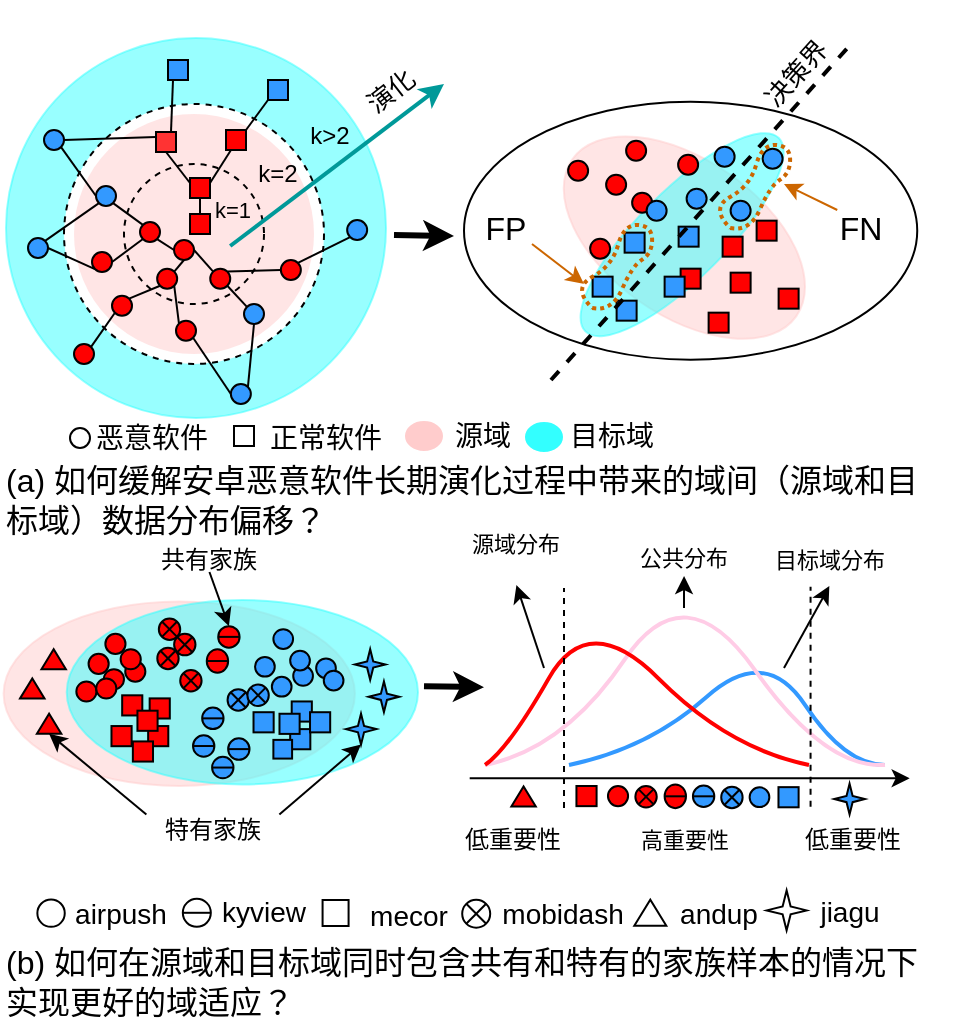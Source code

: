 <mxfile version="24.0.7" type="github">
  <diagram name="第 1 页" id="Jam8xNho5npcZTjq4bq5">
    <mxGraphModel dx="1224" dy="1978" grid="1" gridSize="10" guides="1" tooltips="1" connect="1" arrows="1" fold="1" page="1" pageScale="1" pageWidth="827" pageHeight="1169" math="0" shadow="0">
      <root>
        <mxCell id="0" />
        <mxCell id="1" parent="0" />
        <mxCell id="_DNDC2X9swd_PHKsb7SI-1" value="" style="ellipse;whiteSpace=wrap;html=1;fontColor=#000000;fillColor=none;" parent="1" vertex="1">
          <mxGeometry x="450" y="-961.17" width="226.62" height="129" as="geometry" />
        </mxCell>
        <mxCell id="_DNDC2X9swd_PHKsb7SI-2" value="" style="ellipse;whiteSpace=wrap;html=1;strokeColor=#FFCCCC;fillColor=#FFCCCC;rotation=-145;gradientColor=none;textOpacity=50;opacity=50;" parent="1" vertex="1">
          <mxGeometry x="491.81" y="-932.17" width="136.75" height="78" as="geometry" />
        </mxCell>
        <mxCell id="_DNDC2X9swd_PHKsb7SI-3" value="" style="ellipse;whiteSpace=wrap;html=1;strokeColor=#33FFFF;fillColor=#33FFFF;rotation=-45;gradientColor=none;textOpacity=50;opacity=50;" parent="1" vertex="1">
          <mxGeometry x="490.68" y="-916.56" width="136.75" height="43.79" as="geometry" />
        </mxCell>
        <mxCell id="_DNDC2X9swd_PHKsb7SI-4" value="" style="ellipse;whiteSpace=wrap;html=1;aspect=fixed;strokeColor=#33FFFF;fillColor=#33FFFF;opacity=50;" parent="1" vertex="1">
          <mxGeometry x="221" y="-993" width="190" height="190" as="geometry" />
        </mxCell>
        <mxCell id="_DNDC2X9swd_PHKsb7SI-5" value="" style="ellipse;whiteSpace=wrap;html=1;aspect=fixed;strokeColor=#000000;fillColor=#FFFFFF;dashed=1;" parent="1" vertex="1">
          <mxGeometry x="250" y="-960" width="130" height="130" as="geometry" />
        </mxCell>
        <mxCell id="_DNDC2X9swd_PHKsb7SI-6" value="" style="ellipse;whiteSpace=wrap;html=1;aspect=fixed;strokeColor=none;fillColor=#FFCCCC;dashed=1;opacity=50;" parent="1" vertex="1">
          <mxGeometry x="255" y="-955" width="120" height="120" as="geometry" />
        </mxCell>
        <mxCell id="_DNDC2X9swd_PHKsb7SI-7" value="" style="ellipse;whiteSpace=wrap;html=1;aspect=fixed;strokeColor=#000000;fillColor=none;dashed=1;" parent="1" vertex="1">
          <mxGeometry x="280" y="-930" width="70" height="70" as="geometry" />
        </mxCell>
        <mxCell id="_DNDC2X9swd_PHKsb7SI-8" style="rounded=0;orthogonalLoop=1;jettySize=auto;html=1;exitX=0.5;exitY=1;exitDx=0;exitDy=0;entryX=1;entryY=0;entryDx=0;entryDy=0;endArrow=none;endFill=0;" parent="1" source="_DNDC2X9swd_PHKsb7SI-9" target="_DNDC2X9swd_PHKsb7SI-13" edge="1">
          <mxGeometry relative="1" as="geometry" />
        </mxCell>
        <mxCell id="_DNDC2X9swd_PHKsb7SI-9" value="" style="ellipse;whiteSpace=wrap;html=1;aspect=fixed;strokeColor=#000000;fillColor=#FF0000;" parent="1" vertex="1">
          <mxGeometry x="305" y="-892" width="10" height="10" as="geometry" />
        </mxCell>
        <mxCell id="_DNDC2X9swd_PHKsb7SI-10" value="" style="endArrow=classic;html=1;rounded=0;strokeWidth=3;" parent="1" edge="1">
          <mxGeometry width="50" height="50" relative="1" as="geometry">
            <mxPoint x="415" y="-894.5" as="sourcePoint" />
            <mxPoint x="445" y="-894" as="targetPoint" />
          </mxGeometry>
        </mxCell>
        <mxCell id="_DNDC2X9swd_PHKsb7SI-11" style="rounded=0;orthogonalLoop=1;jettySize=auto;html=1;exitX=0;exitY=0;exitDx=0;exitDy=0;entryX=1;entryY=0.5;entryDx=0;entryDy=0;endArrow=none;endFill=0;" parent="1" source="_DNDC2X9swd_PHKsb7SI-12" target="_DNDC2X9swd_PHKsb7SI-9" edge="1">
          <mxGeometry relative="1" as="geometry" />
        </mxCell>
        <mxCell id="_DNDC2X9swd_PHKsb7SI-12" value="" style="ellipse;whiteSpace=wrap;html=1;aspect=fixed;strokeColor=#000000;fillColor=#FF0000;" parent="1" vertex="1">
          <mxGeometry x="323.12" y="-877.67" width="10" height="10" as="geometry" />
        </mxCell>
        <mxCell id="_DNDC2X9swd_PHKsb7SI-13" value="" style="ellipse;whiteSpace=wrap;html=1;aspect=fixed;strokeColor=#000000;fillColor=#FF0000;" parent="1" vertex="1">
          <mxGeometry x="296.58" y="-877.67" width="10" height="10" as="geometry" />
        </mxCell>
        <mxCell id="_DNDC2X9swd_PHKsb7SI-14" style="edgeStyle=none;rounded=0;orthogonalLoop=1;jettySize=auto;html=1;exitX=1;exitY=1;exitDx=0;exitDy=0;entryX=0;entryY=0.5;entryDx=0;entryDy=0;strokeColor=#000000;strokeWidth=1;endArrow=none;endFill=0;" parent="1" source="_DNDC2X9swd_PHKsb7SI-15" target="_DNDC2X9swd_PHKsb7SI-9" edge="1">
          <mxGeometry relative="1" as="geometry" />
        </mxCell>
        <mxCell id="_DNDC2X9swd_PHKsb7SI-15" value="" style="ellipse;whiteSpace=wrap;html=1;aspect=fixed;strokeColor=#000000;fillColor=#FF0000;" parent="1" vertex="1">
          <mxGeometry x="288" y="-901" width="10" height="10" as="geometry" />
        </mxCell>
        <mxCell id="_DNDC2X9swd_PHKsb7SI-16" style="edgeStyle=none;rounded=0;orthogonalLoop=1;jettySize=auto;html=1;exitX=1;exitY=0.5;exitDx=0;exitDy=0;entryX=0;entryY=1;entryDx=0;entryDy=0;strokeColor=#000000;strokeWidth=1;startArrow=none;startFill=0;endArrow=none;endFill=0;" parent="1" source="_DNDC2X9swd_PHKsb7SI-17" target="_DNDC2X9swd_PHKsb7SI-15" edge="1">
          <mxGeometry relative="1" as="geometry" />
        </mxCell>
        <mxCell id="_DNDC2X9swd_PHKsb7SI-17" value="" style="ellipse;whiteSpace=wrap;html=1;aspect=fixed;strokeColor=#000000;fillColor=#FF0000;" parent="1" vertex="1">
          <mxGeometry x="264" y="-886" width="10" height="10" as="geometry" />
        </mxCell>
        <mxCell id="_DNDC2X9swd_PHKsb7SI-18" style="edgeStyle=none;rounded=0;orthogonalLoop=1;jettySize=auto;html=1;exitX=0;exitY=0;exitDx=0;exitDy=0;entryX=1;entryY=1;entryDx=0;entryDy=0;endArrow=none;endFill=0;" parent="1" source="_DNDC2X9swd_PHKsb7SI-19" target="_DNDC2X9swd_PHKsb7SI-13" edge="1">
          <mxGeometry relative="1" as="geometry" />
        </mxCell>
        <mxCell id="_DNDC2X9swd_PHKsb7SI-19" value="" style="ellipse;whiteSpace=wrap;html=1;aspect=fixed;strokeColor=#000000;fillColor=#FF0000;" parent="1" vertex="1">
          <mxGeometry x="306" y="-851.67" width="10" height="10" as="geometry" />
        </mxCell>
        <mxCell id="_DNDC2X9swd_PHKsb7SI-20" style="edgeStyle=none;rounded=0;orthogonalLoop=1;jettySize=auto;html=1;exitX=1;exitY=0;exitDx=0;exitDy=0;entryX=0;entryY=1;entryDx=0;entryDy=0;endArrow=none;endFill=0;" parent="1" source="_DNDC2X9swd_PHKsb7SI-21" target="_DNDC2X9swd_PHKsb7SI-13" edge="1">
          <mxGeometry relative="1" as="geometry" />
        </mxCell>
        <mxCell id="_DNDC2X9swd_PHKsb7SI-21" value="" style="ellipse;whiteSpace=wrap;html=1;aspect=fixed;strokeColor=#000000;fillColor=#FF0000;" parent="1" vertex="1">
          <mxGeometry x="274" y="-864.17" width="10" height="10" as="geometry" />
        </mxCell>
        <mxCell id="_DNDC2X9swd_PHKsb7SI-22" style="edgeStyle=none;rounded=0;orthogonalLoop=1;jettySize=auto;html=1;exitX=0;exitY=0;exitDx=0;exitDy=0;entryX=1;entryY=1;entryDx=0;entryDy=0;endArrow=none;endFill=0;" parent="1" source="_DNDC2X9swd_PHKsb7SI-23" target="_DNDC2X9swd_PHKsb7SI-12" edge="1">
          <mxGeometry relative="1" as="geometry" />
        </mxCell>
        <mxCell id="_DNDC2X9swd_PHKsb7SI-23" value="" style="ellipse;whiteSpace=wrap;html=1;aspect=fixed;strokeColor=#000000;fillColor=#3399FF;" parent="1" vertex="1">
          <mxGeometry x="340" y="-860" width="10" height="10" as="geometry" />
        </mxCell>
        <mxCell id="_DNDC2X9swd_PHKsb7SI-24" style="edgeStyle=none;rounded=0;orthogonalLoop=1;jettySize=auto;html=1;exitX=0;exitY=0.5;exitDx=0;exitDy=0;entryX=1;entryY=0;entryDx=0;entryDy=0;endArrow=none;endFill=0;" parent="1" source="_DNDC2X9swd_PHKsb7SI-26" target="_DNDC2X9swd_PHKsb7SI-12" edge="1">
          <mxGeometry relative="1" as="geometry" />
        </mxCell>
        <mxCell id="_DNDC2X9swd_PHKsb7SI-25" style="edgeStyle=none;rounded=0;orthogonalLoop=1;jettySize=auto;html=1;exitX=1;exitY=0;exitDx=0;exitDy=0;entryX=0;entryY=1;entryDx=0;entryDy=0;strokeColor=#000000;strokeWidth=1;endArrow=none;endFill=0;" parent="1" source="_DNDC2X9swd_PHKsb7SI-26" target="_DNDC2X9swd_PHKsb7SI-47" edge="1">
          <mxGeometry relative="1" as="geometry" />
        </mxCell>
        <mxCell id="_DNDC2X9swd_PHKsb7SI-26" value="" style="ellipse;whiteSpace=wrap;html=1;aspect=fixed;strokeColor=#000000;fillColor=#FF0000;" parent="1" vertex="1">
          <mxGeometry x="358.43" y="-882" width="10" height="10" as="geometry" />
        </mxCell>
        <mxCell id="_DNDC2X9swd_PHKsb7SI-27" style="edgeStyle=none;rounded=0;orthogonalLoop=1;jettySize=auto;html=1;exitX=1;exitY=1;exitDx=0;exitDy=0;entryX=0;entryY=0;entryDx=0;entryDy=0;strokeColor=#000000;strokeWidth=1;startArrow=none;startFill=0;endArrow=none;endFill=0;" parent="1" source="_DNDC2X9swd_PHKsb7SI-28" target="_DNDC2X9swd_PHKsb7SI-15" edge="1">
          <mxGeometry relative="1" as="geometry" />
        </mxCell>
        <mxCell id="_DNDC2X9swd_PHKsb7SI-28" value="" style="ellipse;whiteSpace=wrap;html=1;aspect=fixed;strokeColor=#000000;fillColor=#3399FF;" parent="1" vertex="1">
          <mxGeometry x="266" y="-919" width="10" height="10" as="geometry" />
        </mxCell>
        <mxCell id="_DNDC2X9swd_PHKsb7SI-29" style="edgeStyle=none;rounded=0;orthogonalLoop=1;jettySize=auto;html=1;exitX=1;exitY=0.5;exitDx=0;exitDy=0;entryX=0;entryY=0.25;entryDx=0;entryDy=0;strokeColor=#000000;strokeWidth=1;endArrow=none;endFill=0;" parent="1" source="_DNDC2X9swd_PHKsb7SI-31" target="_DNDC2X9swd_PHKsb7SI-36" edge="1">
          <mxGeometry relative="1" as="geometry" />
        </mxCell>
        <mxCell id="_DNDC2X9swd_PHKsb7SI-30" style="edgeStyle=none;rounded=0;orthogonalLoop=1;jettySize=auto;html=1;exitX=1;exitY=1;exitDx=0;exitDy=0;entryX=0;entryY=0.5;entryDx=0;entryDy=0;strokeColor=#000000;strokeWidth=1;endArrow=none;endFill=0;" parent="1" source="_DNDC2X9swd_PHKsb7SI-31" target="_DNDC2X9swd_PHKsb7SI-28" edge="1">
          <mxGeometry relative="1" as="geometry" />
        </mxCell>
        <mxCell id="_DNDC2X9swd_PHKsb7SI-31" value="" style="ellipse;whiteSpace=wrap;html=1;aspect=fixed;strokeColor=#000000;fillColor=#3399FF;" parent="1" vertex="1">
          <mxGeometry x="240" y="-947" width="10" height="10" as="geometry" />
        </mxCell>
        <mxCell id="_DNDC2X9swd_PHKsb7SI-32" value="" style="whiteSpace=wrap;html=1;aspect=fixed;strokeColor=#000000;fillColor=#FF0000;" parent="1" vertex="1">
          <mxGeometry x="313" y="-923" width="10" height="10" as="geometry" />
        </mxCell>
        <mxCell id="_DNDC2X9swd_PHKsb7SI-33" style="edgeStyle=none;rounded=0;orthogonalLoop=1;jettySize=auto;html=1;exitX=0.25;exitY=1;exitDx=0;exitDy=0;entryX=1;entryY=0.25;entryDx=0;entryDy=0;strokeColor=#000000;strokeWidth=1;endArrow=none;endFill=0;" parent="1" source="_DNDC2X9swd_PHKsb7SI-34" target="_DNDC2X9swd_PHKsb7SI-32" edge="1">
          <mxGeometry relative="1" as="geometry" />
        </mxCell>
        <mxCell id="_DNDC2X9swd_PHKsb7SI-34" value="" style="whiteSpace=wrap;html=1;aspect=fixed;strokeColor=#000000;fillColor=#FF0000;" parent="1" vertex="1">
          <mxGeometry x="331" y="-947" width="10" height="10" as="geometry" />
        </mxCell>
        <mxCell id="_DNDC2X9swd_PHKsb7SI-35" style="edgeStyle=none;rounded=0;orthogonalLoop=1;jettySize=auto;html=1;exitX=0.5;exitY=1;exitDx=0;exitDy=0;entryX=0;entryY=0.25;entryDx=0;entryDy=0;strokeColor=#000000;strokeWidth=1;endArrow=none;endFill=0;" parent="1" source="_DNDC2X9swd_PHKsb7SI-36" target="_DNDC2X9swd_PHKsb7SI-32" edge="1">
          <mxGeometry relative="1" as="geometry" />
        </mxCell>
        <mxCell id="_DNDC2X9swd_PHKsb7SI-36" value="" style="whiteSpace=wrap;html=1;aspect=fixed;strokeColor=#000000;fillColor=#FF3333;" parent="1" vertex="1">
          <mxGeometry x="296" y="-946" width="10" height="10" as="geometry" />
        </mxCell>
        <mxCell id="_DNDC2X9swd_PHKsb7SI-37" style="edgeStyle=none;rounded=0;orthogonalLoop=1;jettySize=auto;html=1;exitX=0.25;exitY=1;exitDx=0;exitDy=0;entryX=0.75;entryY=0;entryDx=0;entryDy=0;strokeColor=#000000;strokeWidth=1;endArrow=none;endFill=0;" parent="1" source="_DNDC2X9swd_PHKsb7SI-38" target="_DNDC2X9swd_PHKsb7SI-36" edge="1">
          <mxGeometry relative="1" as="geometry" />
        </mxCell>
        <mxCell id="_DNDC2X9swd_PHKsb7SI-38" value="" style="whiteSpace=wrap;html=1;aspect=fixed;strokeColor=#000000;fillColor=#3399FF;" parent="1" vertex="1">
          <mxGeometry x="302" y="-982" width="10" height="10" as="geometry" />
        </mxCell>
        <mxCell id="_DNDC2X9swd_PHKsb7SI-39" style="edgeStyle=none;rounded=0;orthogonalLoop=1;jettySize=auto;html=1;exitX=0;exitY=1;exitDx=0;exitDy=0;entryX=1;entryY=0;entryDx=0;entryDy=0;strokeColor=#000000;strokeWidth=1;endArrow=none;endFill=0;" parent="1" source="_DNDC2X9swd_PHKsb7SI-40" target="_DNDC2X9swd_PHKsb7SI-34" edge="1">
          <mxGeometry relative="1" as="geometry" />
        </mxCell>
        <mxCell id="_DNDC2X9swd_PHKsb7SI-40" value="" style="whiteSpace=wrap;html=1;aspect=fixed;strokeColor=#000000;fillColor=#3399FF;" parent="1" vertex="1">
          <mxGeometry x="352" y="-972" width="10" height="10" as="geometry" />
        </mxCell>
        <mxCell id="_DNDC2X9swd_PHKsb7SI-41" style="edgeStyle=none;rounded=0;orthogonalLoop=1;jettySize=auto;html=1;exitX=1;exitY=0.5;exitDx=0;exitDy=0;entryX=0;entryY=1;entryDx=0;entryDy=0;strokeColor=#000000;strokeWidth=1;endArrow=none;endFill=0;" parent="1" source="_DNDC2X9swd_PHKsb7SI-43" target="_DNDC2X9swd_PHKsb7SI-17" edge="1">
          <mxGeometry relative="1" as="geometry" />
        </mxCell>
        <mxCell id="_DNDC2X9swd_PHKsb7SI-42" style="edgeStyle=none;rounded=0;orthogonalLoop=1;jettySize=auto;html=1;exitX=1;exitY=0;exitDx=0;exitDy=0;entryX=0;entryY=1;entryDx=0;entryDy=0;strokeColor=#000000;strokeWidth=1;endArrow=none;endFill=0;" parent="1" source="_DNDC2X9swd_PHKsb7SI-43" target="_DNDC2X9swd_PHKsb7SI-28" edge="1">
          <mxGeometry relative="1" as="geometry" />
        </mxCell>
        <mxCell id="_DNDC2X9swd_PHKsb7SI-43" value="" style="ellipse;whiteSpace=wrap;html=1;aspect=fixed;strokeColor=#000000;fillColor=#3399FF;" parent="1" vertex="1">
          <mxGeometry x="232" y="-893" width="10" height="10" as="geometry" />
        </mxCell>
        <mxCell id="_DNDC2X9swd_PHKsb7SI-44" style="edgeStyle=none;rounded=0;orthogonalLoop=1;jettySize=auto;html=1;exitX=1;exitY=0;exitDx=0;exitDy=0;entryX=0.5;entryY=1;entryDx=0;entryDy=0;strokeColor=#000000;strokeWidth=1;endArrow=none;endFill=0;" parent="1" source="_DNDC2X9swd_PHKsb7SI-46" target="_DNDC2X9swd_PHKsb7SI-23" edge="1">
          <mxGeometry relative="1" as="geometry" />
        </mxCell>
        <mxCell id="_DNDC2X9swd_PHKsb7SI-45" style="edgeStyle=none;rounded=0;orthogonalLoop=1;jettySize=auto;html=1;exitX=0;exitY=0.5;exitDx=0;exitDy=0;entryX=1;entryY=1;entryDx=0;entryDy=0;strokeColor=#000000;strokeWidth=1;endArrow=none;endFill=0;" parent="1" source="_DNDC2X9swd_PHKsb7SI-46" target="_DNDC2X9swd_PHKsb7SI-19" edge="1">
          <mxGeometry relative="1" as="geometry" />
        </mxCell>
        <mxCell id="_DNDC2X9swd_PHKsb7SI-46" value="" style="ellipse;whiteSpace=wrap;html=1;aspect=fixed;strokeColor=#000000;fillColor=#3399FF;" parent="1" vertex="1">
          <mxGeometry x="333.43" y="-820" width="10" height="10" as="geometry" />
        </mxCell>
        <mxCell id="_DNDC2X9swd_PHKsb7SI-47" value="" style="ellipse;whiteSpace=wrap;html=1;aspect=fixed;strokeColor=#000000;fillColor=#3399FF;" parent="1" vertex="1">
          <mxGeometry x="391.58" y="-902" width="10" height="10" as="geometry" />
        </mxCell>
        <mxCell id="_DNDC2X9swd_PHKsb7SI-48" style="edgeStyle=none;rounded=0;orthogonalLoop=1;jettySize=auto;html=1;exitX=1;exitY=0;exitDx=0;exitDy=0;entryX=0;entryY=1;entryDx=0;entryDy=0;strokeColor=#000000;strokeWidth=1;startArrow=none;startFill=0;endArrow=none;endFill=0;" parent="1" source="_DNDC2X9swd_PHKsb7SI-49" target="_DNDC2X9swd_PHKsb7SI-21" edge="1">
          <mxGeometry relative="1" as="geometry" />
        </mxCell>
        <mxCell id="_DNDC2X9swd_PHKsb7SI-49" value="" style="ellipse;whiteSpace=wrap;html=1;aspect=fixed;strokeColor=#000000;fillColor=#FF0000;" parent="1" vertex="1">
          <mxGeometry x="255" y="-840" width="10" height="10" as="geometry" />
        </mxCell>
        <mxCell id="_DNDC2X9swd_PHKsb7SI-50" value="" style="endArrow=classic;html=1;rounded=0;strokeWidth=2;strokeColor=#009999;" parent="1" edge="1">
          <mxGeometry width="50" height="50" relative="1" as="geometry">
            <mxPoint x="333.09" y="-889" as="sourcePoint" />
            <mxPoint x="440" y="-970" as="targetPoint" />
          </mxGeometry>
        </mxCell>
        <mxCell id="_DNDC2X9swd_PHKsb7SI-51" value="&lt;font style=&quot;font-size: 13px;&quot;&gt;演化&lt;/font&gt;" style="text;html=1;strokeColor=none;fillColor=none;align=center;verticalAlign=middle;whiteSpace=wrap;rounded=0;fontSize=16;rotation=322;" parent="1" vertex="1">
          <mxGeometry x="392.43" y="-977.38" width="41.47" height="18.76" as="geometry" />
        </mxCell>
        <mxCell id="_DNDC2X9swd_PHKsb7SI-52" value="&lt;font style=&quot;font-size: 13px;&quot;&gt;决策界&lt;/font&gt;" style="text;html=1;strokeColor=none;fillColor=none;align=center;verticalAlign=middle;whiteSpace=wrap;rounded=0;fontSize=16;rotation=312;" parent="1" vertex="1">
          <mxGeometry x="584.71" y="-994.84" width="60" height="37" as="geometry" />
        </mxCell>
        <mxCell id="_DNDC2X9swd_PHKsb7SI-53" value="" style="ellipse;whiteSpace=wrap;html=1;aspect=fixed;strokeColor=#000000;fontSize=16;fillColor=#FFFFFF;gradientColor=none;rotation=-90;container=0;" parent="1" vertex="1">
          <mxGeometry x="236.68" y="-562.27" width="13.696" height="13.696" as="geometry" />
        </mxCell>
        <mxCell id="_DNDC2X9swd_PHKsb7SI-54" value="" style="ellipse;whiteSpace=wrap;html=1;aspect=fixed;strokeColor=#000000;fillColor=#FFFFFF;" parent="1" vertex="1">
          <mxGeometry x="253" y="-798" width="10" height="10" as="geometry" />
        </mxCell>
        <mxCell id="_DNDC2X9swd_PHKsb7SI-55" value="&lt;span style=&quot;font-size: 14px;&quot;&gt;恶意软件&lt;/span&gt;" style="text;html=1;strokeColor=none;fillColor=none;align=center;verticalAlign=middle;whiteSpace=wrap;rounded=0;fontSize=16;" parent="1" vertex="1">
          <mxGeometry x="261" y="-809" width="66" height="30" as="geometry" />
        </mxCell>
        <mxCell id="_DNDC2X9swd_PHKsb7SI-56" value="" style="whiteSpace=wrap;html=1;aspect=fixed;strokeColor=#000000;fillColor=#FFFFFF;" parent="1" vertex="1">
          <mxGeometry x="335" y="-799" width="10" height="10" as="geometry" />
        </mxCell>
        <mxCell id="_DNDC2X9swd_PHKsb7SI-57" value="&lt;span style=&quot;font-size: 14px;&quot;&gt;正常软件&lt;/span&gt;" style="text;html=1;strokeColor=none;fillColor=none;align=center;verticalAlign=middle;whiteSpace=wrap;rounded=0;fontSize=16;" parent="1" vertex="1">
          <mxGeometry x="348" y="-809" width="66" height="30" as="geometry" />
        </mxCell>
        <mxCell id="_DNDC2X9swd_PHKsb7SI-58" value="" style="ellipse;whiteSpace=wrap;html=1;strokeColor=#FFFFFF;fontSize=14;fillColor=#FFCCCC;gradientColor=none;" parent="1" vertex="1">
          <mxGeometry x="420" y="-802" width="20" height="16" as="geometry" />
        </mxCell>
        <mxCell id="_DNDC2X9swd_PHKsb7SI-59" value="" style="ellipse;whiteSpace=wrap;html=1;strokeColor=#FFFFFF;fontSize=14;fillColor=#33FFFF;gradientColor=none;" parent="1" vertex="1">
          <mxGeometry x="480.0" y="-801.5" width="20" height="16" as="geometry" />
        </mxCell>
        <mxCell id="_DNDC2X9swd_PHKsb7SI-60" value="源域" style="text;html=1;strokeColor=none;fillColor=none;align=center;verticalAlign=middle;whiteSpace=wrap;rounded=0;fontSize=14;" parent="1" vertex="1">
          <mxGeometry x="439.06" y="-803" width="40.94" height="18" as="geometry" />
        </mxCell>
        <mxCell id="_DNDC2X9swd_PHKsb7SI-61" value="目标域" style="text;html=1;strokeColor=none;fillColor=none;align=center;verticalAlign=middle;whiteSpace=wrap;rounded=0;fontSize=14;" parent="1" vertex="1">
          <mxGeometry x="501.0" y="-802.5" width="45.54" height="17" as="geometry" />
        </mxCell>
        <mxCell id="_DNDC2X9swd_PHKsb7SI-62" value="&lt;span style=&quot;font-size: 14px;&quot;&gt;airpush&lt;/span&gt;" style="text;html=1;strokeColor=none;fillColor=none;align=center;verticalAlign=middle;whiteSpace=wrap;rounded=0;fontSize=16;" parent="1" vertex="1">
          <mxGeometry x="251.76" y="-564.27" width="52.87" height="16.27" as="geometry" />
        </mxCell>
        <mxCell id="_DNDC2X9swd_PHKsb7SI-63" value="" style="verticalLabelPosition=bottom;verticalAlign=top;html=1;shape=mxgraph.basic.4_point_star_2;dx=0.8;strokeColor=#000000;fontSize=16;fillColor=#FFFFFF;gradientColor=none;rotation=-90;" parent="1" vertex="1">
          <mxGeometry x="601.31" y="-566.8" width="20" height="20" as="geometry" />
        </mxCell>
        <mxCell id="_DNDC2X9swd_PHKsb7SI-64" value="" style="verticalLabelPosition=bottom;verticalAlign=top;html=1;shape=mxgraph.basic.acute_triangle;dx=0.5;rotation=0;fillColor=#FFFFFF;" parent="1" vertex="1">
          <mxGeometry x="535.15" y="-562.12" width="16" height="13" as="geometry" />
        </mxCell>
        <mxCell id="_DNDC2X9swd_PHKsb7SI-65" style="edgeStyle=none;rounded=0;orthogonalLoop=1;jettySize=auto;html=1;exitX=1;exitY=1;exitDx=0;exitDy=0;strokeColor=#CC6600;strokeWidth=1;endArrow=classic;endFill=1;" parent="1" source="_DNDC2X9swd_PHKsb7SI-66" edge="1">
          <mxGeometry relative="1" as="geometry">
            <mxPoint x="510" y="-870" as="targetPoint" />
          </mxGeometry>
        </mxCell>
        <mxCell id="_DNDC2X9swd_PHKsb7SI-66" value="FP" style="text;html=1;strokeColor=none;fillColor=none;align=center;verticalAlign=middle;whiteSpace=wrap;rounded=0;fontSize=16;rotation=0;" parent="1" vertex="1">
          <mxGeometry x="457.68" y="-905.67" width="26.32" height="15.67" as="geometry" />
        </mxCell>
        <mxCell id="_DNDC2X9swd_PHKsb7SI-67" style="edgeStyle=none;rounded=0;orthogonalLoop=1;jettySize=auto;html=1;exitX=0;exitY=0;exitDx=0;exitDy=0;strokeColor=#CC6600;strokeWidth=1;endArrow=classic;endFill=1;" parent="1" source="_DNDC2X9swd_PHKsb7SI-68" edge="1">
          <mxGeometry relative="1" as="geometry">
            <mxPoint x="610" y="-920" as="targetPoint" />
          </mxGeometry>
        </mxCell>
        <mxCell id="_DNDC2X9swd_PHKsb7SI-68" value="FN" style="text;html=1;strokeColor=none;fillColor=none;align=center;verticalAlign=middle;whiteSpace=wrap;rounded=0;fontSize=16;rotation=0;" parent="1" vertex="1">
          <mxGeometry x="636.62" y="-907" width="23.38" height="17" as="geometry" />
        </mxCell>
        <mxCell id="_DNDC2X9swd_PHKsb7SI-69" value="" style="ellipse;whiteSpace=wrap;html=1;aspect=fixed;strokeColor=#000000;fillColor=#FF0000;" parent="1" vertex="1">
          <mxGeometry x="513.06" y="-892.67" width="10" height="10" as="geometry" />
        </mxCell>
        <mxCell id="_DNDC2X9swd_PHKsb7SI-70" value="" style="whiteSpace=wrap;html=1;aspect=fixed;strokeColor=#000000;fillColor=#FF0000;" parent="1" vertex="1">
          <mxGeometry x="583.31" y="-875.67" width="10" height="10" as="geometry" />
        </mxCell>
        <mxCell id="_DNDC2X9swd_PHKsb7SI-71" value="" style="ellipse;whiteSpace=wrap;html=1;aspect=fixed;strokeColor=#000000;fillColor=#3399FF;" parent="1" vertex="1">
          <mxGeometry x="575.31" y="-938.67" width="10" height="10" as="geometry" />
        </mxCell>
        <mxCell id="_DNDC2X9swd_PHKsb7SI-72" value="" style="whiteSpace=wrap;html=1;aspect=fixed;strokeColor=#000000;fillColor=#3399FF;" parent="1" vertex="1">
          <mxGeometry x="526.31" y="-861.67" width="10" height="10" as="geometry" />
        </mxCell>
        <mxCell id="_DNDC2X9swd_PHKsb7SI-73" value="" style="ellipse;whiteSpace=wrap;html=1;aspect=fixed;strokeColor=#000000;fillColor=#FF0000;" parent="1" vertex="1">
          <mxGeometry x="531.06" y="-941.67" width="10" height="10" as="geometry" />
        </mxCell>
        <mxCell id="_DNDC2X9swd_PHKsb7SI-74" value="" style="ellipse;whiteSpace=wrap;html=1;aspect=fixed;strokeColor=#000000;fillColor=#FF0000;" parent="1" vertex="1">
          <mxGeometry x="502.06" y="-931.67" width="10" height="10" as="geometry" />
        </mxCell>
        <mxCell id="_DNDC2X9swd_PHKsb7SI-75" value="" style="ellipse;whiteSpace=wrap;html=1;aspect=fixed;strokeColor=#000000;fillColor=#FF0000;" parent="1" vertex="1">
          <mxGeometry x="534.06" y="-915.67" width="10" height="10" as="geometry" />
        </mxCell>
        <mxCell id="_DNDC2X9swd_PHKsb7SI-76" value="" style="ellipse;whiteSpace=wrap;html=1;aspect=fixed;strokeColor=#000000;fillColor=#FF0000;" parent="1" vertex="1">
          <mxGeometry x="521.06" y="-924.67" width="10" height="10" as="geometry" />
        </mxCell>
        <mxCell id="_DNDC2X9swd_PHKsb7SI-77" value="" style="whiteSpace=wrap;html=1;aspect=fixed;strokeColor=#000000;fillColor=#FF0000;" parent="1" vertex="1">
          <mxGeometry x="607.31" y="-867.67" width="10" height="10" as="geometry" />
        </mxCell>
        <mxCell id="_DNDC2X9swd_PHKsb7SI-78" value="" style="whiteSpace=wrap;html=1;aspect=fixed;strokeColor=#000000;fillColor=#FF0000;" parent="1" vertex="1">
          <mxGeometry x="579.31" y="-893.67" width="10" height="10" as="geometry" />
        </mxCell>
        <mxCell id="_DNDC2X9swd_PHKsb7SI-79" value="" style="whiteSpace=wrap;html=1;aspect=fixed;strokeColor=#000000;fillColor=#FF0000;direction=south;" parent="1" vertex="1">
          <mxGeometry x="572.31" y="-855.67" width="10" height="10" as="geometry" />
        </mxCell>
        <mxCell id="_DNDC2X9swd_PHKsb7SI-80" value="" style="whiteSpace=wrap;html=1;aspect=fixed;strokeColor=#000000;fillColor=#FF0000;" parent="1" vertex="1">
          <mxGeometry x="558.31" y="-877.67" width="10" height="10" as="geometry" />
        </mxCell>
        <mxCell id="_DNDC2X9swd_PHKsb7SI-81" value="" style="whiteSpace=wrap;html=1;aspect=fixed;strokeColor=#000000;fillColor=#3399FF;" parent="1" vertex="1">
          <mxGeometry x="550.31" y="-873.67" width="10" height="10" as="geometry" />
        </mxCell>
        <mxCell id="_DNDC2X9swd_PHKsb7SI-82" value="" style="whiteSpace=wrap;html=1;aspect=fixed;strokeColor=#000000;fillColor=#3399FF;" parent="1" vertex="1">
          <mxGeometry x="530.31" y="-895.67" width="10" height="10" as="geometry" />
        </mxCell>
        <mxCell id="_DNDC2X9swd_PHKsb7SI-83" value="" style="whiteSpace=wrap;html=1;aspect=fixed;strokeColor=#000000;fillColor=#3399FF;" parent="1" vertex="1">
          <mxGeometry x="557.31" y="-898.67" width="10" height="10" as="geometry" />
        </mxCell>
        <mxCell id="_DNDC2X9swd_PHKsb7SI-84" value="" style="ellipse;whiteSpace=wrap;html=1;aspect=fixed;strokeColor=#000000;fillColor=#3399FF;" parent="1" vertex="1">
          <mxGeometry x="599.31" y="-937.67" width="10" height="10" as="geometry" />
        </mxCell>
        <mxCell id="_DNDC2X9swd_PHKsb7SI-85" value="" style="ellipse;whiteSpace=wrap;html=1;aspect=fixed;strokeColor=#000000;fillColor=#3399FF;" parent="1" vertex="1">
          <mxGeometry x="541.31" y="-911.67" width="10" height="10" as="geometry" />
        </mxCell>
        <mxCell id="_DNDC2X9swd_PHKsb7SI-86" value="" style="ellipse;whiteSpace=wrap;html=1;aspect=fixed;strokeColor=#000000;fillColor=#3399FF;" parent="1" vertex="1">
          <mxGeometry x="561.31" y="-917.67" width="10" height="10" as="geometry" />
        </mxCell>
        <mxCell id="_DNDC2X9swd_PHKsb7SI-87" value="" style="ellipse;whiteSpace=wrap;html=1;aspect=fixed;strokeColor=#000000;fillColor=#3399FF;" parent="1" vertex="1">
          <mxGeometry x="583.31" y="-911.67" width="10" height="10" as="geometry" />
        </mxCell>
        <mxCell id="_DNDC2X9swd_PHKsb7SI-88" value="" style="whiteSpace=wrap;html=1;aspect=fixed;strokeColor=#000000;fillColor=#3399FF;" parent="1" vertex="1">
          <mxGeometry x="514.31" y="-873.67" width="10" height="10" as="geometry" />
        </mxCell>
        <mxCell id="_DNDC2X9swd_PHKsb7SI-89" value="" style="ellipse;whiteSpace=wrap;html=1;aspect=fixed;strokeColor=#000000;fillColor=#FF0000;" parent="1" vertex="1">
          <mxGeometry x="557.06" y="-934.67" width="10" height="10" as="geometry" />
        </mxCell>
        <mxCell id="_DNDC2X9swd_PHKsb7SI-90" value="" style="whiteSpace=wrap;html=1;aspect=fixed;strokeColor=#000000;fillColor=#FF0000;" parent="1" vertex="1">
          <mxGeometry x="596.31" y="-901.67" width="10" height="10" as="geometry" />
        </mxCell>
        <mxCell id="_DNDC2X9swd_PHKsb7SI-91" value="" style="endArrow=none;dashed=1;html=1;rounded=0;fontColor=#000000;startArrow=none;strokeWidth=2;" parent="1" edge="1">
          <mxGeometry width="50" height="50" relative="1" as="geometry">
            <mxPoint x="493.49" y="-822" as="sourcePoint" />
            <mxPoint x="643.49" y="-990" as="targetPoint" />
          </mxGeometry>
        </mxCell>
        <mxCell id="_DNDC2X9swd_PHKsb7SI-92" value="" style="curved=1;endArrow=none;html=1;rounded=0;endFill=0;strokeWidth=2;strokeColor=#CC6600;dashed=1;dashPattern=1 1;" parent="1" edge="1">
          <mxGeometry width="50" height="50" relative="1" as="geometry">
            <mxPoint x="583.06" y="-898" as="sourcePoint" />
            <mxPoint x="583.06" y="-898" as="targetPoint" />
            <Array as="points">
              <mxPoint x="593.06" y="-896" />
              <mxPoint x="603.06" y="-919" />
              <mxPoint x="613.06" y="-925.33" />
              <mxPoint x="613.06" y="-939" />
              <mxPoint x="599" y="-940" />
              <mxPoint x="593.06" y="-919" />
              <mxPoint x="573.06" y="-908" />
            </Array>
          </mxGeometry>
        </mxCell>
        <mxCell id="_DNDC2X9swd_PHKsb7SI-93" value="" style="curved=1;endArrow=none;html=1;rounded=0;endFill=0;strokeWidth=2;strokeColor=#CC6600;dashed=1;dashPattern=1 1;" parent="1" edge="1">
          <mxGeometry width="50" height="50" relative="1" as="geometry">
            <mxPoint x="514.06" y="-858" as="sourcePoint" />
            <mxPoint x="514.06" y="-858" as="targetPoint" />
            <Array as="points">
              <mxPoint x="524.06" y="-856" />
              <mxPoint x="534.06" y="-879" />
              <mxPoint x="544.06" y="-885.33" />
              <mxPoint x="544.06" y="-899" />
              <mxPoint x="530" y="-900" />
              <mxPoint x="524.06" y="-879" />
              <mxPoint x="504.06" y="-868" />
            </Array>
          </mxGeometry>
        </mxCell>
        <mxCell id="_DNDC2X9swd_PHKsb7SI-94" value="&lt;span style=&quot;font-size: 14px;&quot;&gt;mecor&lt;/span&gt;" style="text;html=1;strokeColor=none;fillColor=none;align=center;verticalAlign=middle;whiteSpace=wrap;rounded=0;fontSize=16;" parent="1" vertex="1">
          <mxGeometry x="398.59" y="-565.42" width="46.75" height="20" as="geometry" />
        </mxCell>
        <mxCell id="_DNDC2X9swd_PHKsb7SI-95" value="" style="whiteSpace=wrap;html=1;aspect=fixed;strokeColor=#000000;fontSize=16;fillColor=#FFFFFF;gradientColor=none;rotation=0;" parent="1" vertex="1">
          <mxGeometry x="379.29" y="-562" width="13" height="13" as="geometry" />
        </mxCell>
        <mxCell id="_DNDC2X9swd_PHKsb7SI-96" value="&lt;font style=&quot;font-size: 12px;&quot;&gt;特有家族&lt;/font&gt;" style="text;html=1;strokeColor=none;fillColor=none;align=center;verticalAlign=middle;whiteSpace=wrap;rounded=0;fontSize=14;" parent="1" vertex="1">
          <mxGeometry x="257.95" y="-604.77" width="132.97" height="14" as="geometry" />
        </mxCell>
        <mxCell id="_DNDC2X9swd_PHKsb7SI-97" value="&lt;font style=&quot;font-size: 12px;&quot;&gt;共有家族&lt;/font&gt;" style="text;html=1;strokeColor=none;fillColor=none;align=center;verticalAlign=middle;whiteSpace=wrap;rounded=0;fontSize=14;" parent="1" vertex="1">
          <mxGeometry x="267.27" y="-740" width="110.91" height="14" as="geometry" />
        </mxCell>
        <mxCell id="_DNDC2X9swd_PHKsb7SI-98" value="" style="shape=sumEllipse;perimeter=ellipsePerimeter;whiteSpace=wrap;html=1;backgroundOutline=1;fillColor=#FFFFFF;" parent="1" vertex="1">
          <mxGeometry x="449.1" y="-562.12" width="14" height="14" as="geometry" />
        </mxCell>
        <mxCell id="_DNDC2X9swd_PHKsb7SI-99" value="" style="shape=lineEllipse;perimeter=ellipsePerimeter;whiteSpace=wrap;html=1;backgroundOutline=1;fillColor=#FFFFFF;" parent="1" vertex="1">
          <mxGeometry x="309.41" y="-562.6" width="14" height="14" as="geometry" />
        </mxCell>
        <mxCell id="_DNDC2X9swd_PHKsb7SI-100" value="&lt;span style=&quot;font-size: 14px;&quot;&gt;mobidash&lt;/span&gt;" style="text;html=1;strokeColor=none;fillColor=none;align=center;verticalAlign=middle;whiteSpace=wrap;rounded=0;fontSize=16;" parent="1" vertex="1">
          <mxGeometry x="471.2" y="-565.8" width="56.8" height="20" as="geometry" />
        </mxCell>
        <mxCell id="_DNDC2X9swd_PHKsb7SI-101" value="&lt;span style=&quot;font-size: 14px;&quot;&gt;kyview&lt;/span&gt;" style="text;html=1;strokeColor=none;fillColor=none;align=center;verticalAlign=middle;whiteSpace=wrap;rounded=0;fontSize=16;" parent="1" vertex="1">
          <mxGeometry x="331.15" y="-566.8" width="37.94" height="20" as="geometry" />
        </mxCell>
        <mxCell id="_DNDC2X9swd_PHKsb7SI-102" style="edgeStyle=none;rounded=0;orthogonalLoop=1;jettySize=auto;html=1;entryX=1;entryY=0.5;entryDx=0;entryDy=0;strokeColor=#CC6600;strokeWidth=1;endArrow=classic;endFill=1;" parent="1" edge="1">
          <mxGeometry relative="1" as="geometry">
            <mxPoint x="474.73" y="-572" as="sourcePoint" />
            <mxPoint x="474.73" y="-572" as="targetPoint" />
          </mxGeometry>
        </mxCell>
        <mxCell id="_DNDC2X9swd_PHKsb7SI-103" style="edgeStyle=none;rounded=0;orthogonalLoop=1;jettySize=auto;html=1;exitX=0.5;exitY=0;exitDx=0;exitDy=0;entryX=0.5;entryY=1;entryDx=0;entryDy=0;strokeColor=#000000;strokeWidth=1;startArrow=none;startFill=0;endArrow=none;endFill=0;" parent="1" source="_DNDC2X9swd_PHKsb7SI-104" target="_DNDC2X9swd_PHKsb7SI-32" edge="1">
          <mxGeometry relative="1" as="geometry" />
        </mxCell>
        <mxCell id="_DNDC2X9swd_PHKsb7SI-104" value="" style="whiteSpace=wrap;html=1;aspect=fixed;strokeColor=#000000;fillColor=#FF0000;" parent="1" vertex="1">
          <mxGeometry x="313" y="-905" width="10" height="10" as="geometry" />
        </mxCell>
        <mxCell id="_DNDC2X9swd_PHKsb7SI-105" value="&lt;font style=&quot;font-size: 11px;&quot;&gt;k=1&lt;/font&gt;" style="text;html=1;strokeColor=none;fillColor=none;align=center;verticalAlign=middle;whiteSpace=wrap;rounded=0;" parent="1" vertex="1">
          <mxGeometry x="324.45" y="-912" width="20.55" height="10" as="geometry" />
        </mxCell>
        <mxCell id="_DNDC2X9swd_PHKsb7SI-106" value="k=2" style="text;html=1;strokeColor=none;fillColor=none;align=center;verticalAlign=middle;whiteSpace=wrap;rounded=0;" parent="1" vertex="1">
          <mxGeometry x="346" y="-934.67" width="22" height="19" as="geometry" />
        </mxCell>
        <mxCell id="_DNDC2X9swd_PHKsb7SI-107" value="k&amp;gt;2" style="text;html=1;strokeColor=none;fillColor=none;align=center;verticalAlign=middle;whiteSpace=wrap;rounded=0;" parent="1" vertex="1">
          <mxGeometry x="372.43" y="-953.67" width="22" height="19" as="geometry" />
        </mxCell>
        <mxCell id="_DNDC2X9swd_PHKsb7SI-108" value="&lt;span style=&quot;font-size: 14px;&quot;&gt;jiagu&lt;br&gt;&lt;/span&gt;" style="text;html=1;strokeColor=none;fillColor=none;align=center;verticalAlign=middle;whiteSpace=wrap;rounded=0;fontSize=16;" parent="1" vertex="1">
          <mxGeometry x="623.51" y="-566.8" width="37.94" height="20" as="geometry" />
        </mxCell>
        <mxCell id="_DNDC2X9swd_PHKsb7SI-109" value="&lt;font style=&quot;font-size: 14px;&quot;&gt;andup&lt;/font&gt;" style="text;html=1;strokeColor=none;fillColor=none;align=center;verticalAlign=middle;whiteSpace=wrap;rounded=0;fontSize=16;" parent="1" vertex="1">
          <mxGeometry x="557.06" y="-565.65" width="40.73" height="20" as="geometry" />
        </mxCell>
        <mxCell id="_DNDC2X9swd_PHKsb7SI-110" value="" style="endArrow=classic;html=1;rounded=0;" parent="1" edge="1">
          <mxGeometry width="50" height="50" relative="1" as="geometry">
            <mxPoint x="452.84" y="-622.84" as="sourcePoint" />
            <mxPoint x="672.84" y="-622.84" as="targetPoint" />
          </mxGeometry>
        </mxCell>
        <mxCell id="_DNDC2X9swd_PHKsb7SI-111" value="" style="curved=1;endArrow=none;html=1;rounded=0;endFill=0;strokeWidth=2;strokeColor=#3399FF;" parent="1" edge="1">
          <mxGeometry width="50" height="50" relative="1" as="geometry">
            <mxPoint x="502.5" y="-629.51" as="sourcePoint" />
            <mxPoint x="660.5" y="-629.51" as="targetPoint" />
            <Array as="points">
              <mxPoint x="542.31" y="-637.69" />
              <mxPoint x="600.5" y="-689.51" />
              <mxPoint x="640.5" y="-629.51" />
            </Array>
          </mxGeometry>
        </mxCell>
        <mxCell id="_DNDC2X9swd_PHKsb7SI-112" value="" style="curved=1;endArrow=none;html=1;rounded=0;endFill=0;strokeColor=#FFCCE6;strokeWidth=2;" parent="1" edge="1">
          <mxGeometry width="50" height="50" relative="1" as="geometry">
            <mxPoint x="660.5" y="-629.51" as="sourcePoint" />
            <mxPoint x="460.5" y="-629.51" as="targetPoint" />
            <Array as="points">
              <mxPoint x="630.31" y="-627.69" />
              <mxPoint x="560.31" y="-726.69" />
              <mxPoint x="500.31" y="-637.69" />
            </Array>
          </mxGeometry>
        </mxCell>
        <mxCell id="_DNDC2X9swd_PHKsb7SI-113" value="" style="curved=1;endArrow=none;html=1;rounded=0;endFill=0;strokeWidth=2;strokeColor=#FF0000;" parent="1" edge="1">
          <mxGeometry width="50" height="50" relative="1" as="geometry">
            <mxPoint x="622.5" y="-629.51" as="sourcePoint" />
            <mxPoint x="460.5" y="-629.51" as="targetPoint" />
            <Array as="points">
              <mxPoint x="582.31" y="-637.69" />
              <mxPoint x="512.31" y="-707.69" />
              <mxPoint x="472.31" y="-637.69" />
            </Array>
          </mxGeometry>
        </mxCell>
        <mxCell id="_DNDC2X9swd_PHKsb7SI-114" value="&lt;font style=&quot;font-size: 11px;&quot;&gt;源域分布&lt;/font&gt;" style="text;html=1;strokeColor=none;fillColor=none;align=center;verticalAlign=middle;whiteSpace=wrap;rounded=0;" parent="1" vertex="1">
          <mxGeometry x="446.22" y="-753.5" width="60" height="27" as="geometry" />
        </mxCell>
        <mxCell id="_DNDC2X9swd_PHKsb7SI-115" value="&lt;font style=&quot;font-size: 11px;&quot;&gt;目标域分布&lt;/font&gt;" style="text;html=1;strokeColor=none;fillColor=none;align=center;verticalAlign=middle;whiteSpace=wrap;rounded=0;" parent="1" vertex="1">
          <mxGeometry x="602.67" y="-746.0" width="60" height="27" as="geometry" />
        </mxCell>
        <mxCell id="_DNDC2X9swd_PHKsb7SI-116" value="&lt;font style=&quot;font-size: 11px;&quot;&gt;公共分布&lt;/font&gt;" style="text;html=1;strokeColor=none;fillColor=none;align=center;verticalAlign=middle;whiteSpace=wrap;rounded=0;" parent="1" vertex="1">
          <mxGeometry x="530.06" y="-742" width="59.94" height="18" as="geometry" />
        </mxCell>
        <mxCell id="_DNDC2X9swd_PHKsb7SI-117" value="&lt;font style=&quot;font-size: 16px;&quot;&gt;&lt;font style=&quot;font-size: 16px;&quot;&gt;(a) 如何缓解安卓恶意软件长期演化过程中带来的域间（源域和目标域）数据分布偏移？&lt;/font&gt;&lt;/font&gt;" style="text;html=1;strokeColor=none;fillColor=none;align=left;verticalAlign=middle;whiteSpace=wrap;rounded=0;fontSize=14;" parent="1" vertex="1">
          <mxGeometry x="219.28" y="-790" width="460.72" height="56" as="geometry" />
        </mxCell>
        <mxCell id="_DNDC2X9swd_PHKsb7SI-118" value="&lt;font style=&quot;font-size: 16px;&quot;&gt;(b) 如何在源域和目标域同时包含共有和特有的家族样本的情况下实现更好的域适应？&lt;/font&gt;" style="text;html=1;strokeColor=none;fillColor=none;align=left;verticalAlign=middle;whiteSpace=wrap;rounded=0;fontSize=14;" parent="1" vertex="1">
          <mxGeometry x="218.81" y="-541.12" width="467.97" height="41.12" as="geometry" />
        </mxCell>
        <mxCell id="_DNDC2X9swd_PHKsb7SI-119" value="" style="endArrow=classic;html=1;rounded=0;entryX=0.5;entryY=1;entryDx=0;entryDy=0;" parent="1" edge="1">
          <mxGeometry width="50" height="50" relative="1" as="geometry">
            <mxPoint x="490" y="-678" as="sourcePoint" />
            <mxPoint x="476.22" y="-719.5" as="targetPoint" />
          </mxGeometry>
        </mxCell>
        <mxCell id="_DNDC2X9swd_PHKsb7SI-120" value="" style="endArrow=classic;html=1;rounded=0;entryX=0.5;entryY=1;entryDx=0;entryDy=0;" parent="1" target="_DNDC2X9swd_PHKsb7SI-116" edge="1">
          <mxGeometry width="50" height="50" relative="1" as="geometry">
            <mxPoint x="560" y="-708" as="sourcePoint" />
            <mxPoint x="520" y="-698" as="targetPoint" />
          </mxGeometry>
        </mxCell>
        <mxCell id="_DNDC2X9swd_PHKsb7SI-121" value="" style="endArrow=classic;html=1;rounded=0;entryX=0.5;entryY=1;entryDx=0;entryDy=0;" parent="1" target="_DNDC2X9swd_PHKsb7SI-115" edge="1">
          <mxGeometry width="50" height="50" relative="1" as="geometry">
            <mxPoint x="610" y="-678" as="sourcePoint" />
            <mxPoint x="492" y="-704" as="targetPoint" />
          </mxGeometry>
        </mxCell>
        <mxCell id="_DNDC2X9swd_PHKsb7SI-122" value="" style="ellipse;whiteSpace=wrap;html=1;fillColor=#FFCCCC;strokeColor=#FFCCCC;opacity=50;rotation=0;container=0;" parent="1" vertex="1">
          <mxGeometry x="219.81" y="-711.231" width="175.643" height="92.231" as="geometry" />
        </mxCell>
        <mxCell id="_DNDC2X9swd_PHKsb7SI-123" value="" style="ellipse;whiteSpace=wrap;html=1;rotation=0;fillColor=#33FFFF;strokeColor=#33FFFF;opacity=50;container=0;" parent="1" vertex="1">
          <mxGeometry x="251.357" y="-712" width="175.643" height="92.231" as="geometry" />
        </mxCell>
        <mxCell id="_DNDC2X9swd_PHKsb7SI-124" value="" style="verticalLabelPosition=bottom;verticalAlign=top;html=1;shape=mxgraph.basic.acute_triangle;dx=0.5;rotation=0;fillColor=#FF0000;container=0;" parent="1" vertex="1">
          <mxGeometry x="228.035" y="-672.802" width="12.219" height="9.992" as="geometry" />
        </mxCell>
        <mxCell id="_DNDC2X9swd_PHKsb7SI-125" value="" style="verticalLabelPosition=bottom;verticalAlign=top;html=1;shape=mxgraph.basic.acute_triangle;dx=0.5;rotation=0;fillColor=#FF0000;container=0;" parent="1" vertex="1">
          <mxGeometry x="236.435" y="-655.124" width="12.219" height="9.992" as="geometry" />
        </mxCell>
        <mxCell id="_DNDC2X9swd_PHKsb7SI-126" value="" style="whiteSpace=wrap;html=1;aspect=fixed;strokeColor=#000000;fontSize=16;fillColor=#FF0000;gradientColor=none;rotation=0;container=0;" parent="1" vertex="1">
          <mxGeometry x="279.086" y="-664.347" width="10.073" height="10.073" as="geometry" />
        </mxCell>
        <mxCell id="_DNDC2X9swd_PHKsb7SI-127" value="" style="whiteSpace=wrap;html=1;aspect=fixed;strokeColor=#000000;fontSize=16;fillColor=#FF0000;gradientColor=none;rotation=0;container=0;" parent="1" vertex="1">
          <mxGeometry x="292.068" y="-648.975" width="10.073" height="10.073" as="geometry" />
        </mxCell>
        <mxCell id="_DNDC2X9swd_PHKsb7SI-128" value="" style="whiteSpace=wrap;html=1;aspect=fixed;strokeColor=#000000;fontSize=16;fillColor=#FF0000;gradientColor=none;rotation=0;container=0;" parent="1" vertex="1">
          <mxGeometry x="273.74" y="-648.975" width="10.073" height="10.073" as="geometry" />
        </mxCell>
        <mxCell id="_DNDC2X9swd_PHKsb7SI-129" value="" style="whiteSpace=wrap;html=1;aspect=fixed;strokeColor=#000000;fontSize=16;fillColor=#FF0000;gradientColor=none;rotation=0;container=0;" parent="1" vertex="1">
          <mxGeometry x="292.832" y="-662.81" width="10.073" height="10.073" as="geometry" />
        </mxCell>
        <mxCell id="_DNDC2X9swd_PHKsb7SI-130" value="" style="whiteSpace=wrap;html=1;aspect=fixed;strokeColor=#000000;fontSize=16;fillColor=#FF0000;gradientColor=none;rotation=0;container=0;" parent="1" vertex="1">
          <mxGeometry x="286.722" y="-656.661" width="10.073" height="10.073" as="geometry" />
        </mxCell>
        <mxCell id="_DNDC2X9swd_PHKsb7SI-131" value="" style="whiteSpace=wrap;html=1;aspect=fixed;strokeColor=#000000;fontSize=16;fillColor=#3399FF;gradientColor=none;rotation=0;container=0;" parent="1" vertex="1">
          <mxGeometry x="363.089" y="-647.438" width="10.073" height="10.073" as="geometry" />
        </mxCell>
        <mxCell id="_DNDC2X9swd_PHKsb7SI-132" value="" style="whiteSpace=wrap;html=1;aspect=fixed;strokeColor=#000000;fontSize=16;fillColor=#3399FF;gradientColor=none;rotation=0;container=0;" parent="1" vertex="1">
          <mxGeometry x="363.853" y="-661.273" width="10.073" height="10.073" as="geometry" />
        </mxCell>
        <mxCell id="_DNDC2X9swd_PHKsb7SI-133" value="" style="whiteSpace=wrap;html=1;aspect=fixed;strokeColor=#000000;fontSize=16;fillColor=#3399FF;gradientColor=none;rotation=0;container=0;" parent="1" vertex="1">
          <mxGeometry x="354.689" y="-642.058" width="9.354" height="9.354" as="geometry" />
        </mxCell>
        <mxCell id="_DNDC2X9swd_PHKsb7SI-134" value="" style="whiteSpace=wrap;html=1;aspect=fixed;strokeColor=#000000;fontSize=16;fillColor=#3399FF;gradientColor=none;rotation=0;container=0;" parent="1" vertex="1">
          <mxGeometry x="357.743" y="-655.124" width="10.073" height="10.073" as="geometry" />
        </mxCell>
        <mxCell id="_DNDC2X9swd_PHKsb7SI-135" value="" style="whiteSpace=wrap;html=1;aspect=fixed;strokeColor=#000000;fontSize=16;fillColor=#3399FF;gradientColor=none;rotation=0;container=0;" parent="1" vertex="1">
          <mxGeometry x="373.017" y="-655.893" width="10.073" height="10.073" as="geometry" />
        </mxCell>
        <mxCell id="_DNDC2X9swd_PHKsb7SI-136" value="" style="ellipse;whiteSpace=wrap;html=1;aspect=fixed;strokeColor=#000000;fontSize=16;fillColor=#3399FF;gradientColor=none;rotation=0;container=0;" parent="1" vertex="1">
          <mxGeometry x="354.689" y="-697.397" width="9.854" height="9.854" as="geometry" />
        </mxCell>
        <mxCell id="_DNDC2X9swd_PHKsb7SI-137" value="" style="verticalLabelPosition=bottom;verticalAlign=top;html=1;shape=mxgraph.basic.acute_triangle;dx=0.5;rotation=0;fillColor=#FF0000;container=0;" parent="1" vertex="1">
          <mxGeometry x="238.726" y="-687.405" width="12.219" height="9.992" as="geometry" />
        </mxCell>
        <mxCell id="_DNDC2X9swd_PHKsb7SI-138" value="" style="ellipse;whiteSpace=wrap;html=1;aspect=fixed;strokeColor=#000000;fontSize=16;fillColor=#3399FF;gradientColor=none;rotation=0;container=0;" parent="1" vertex="1">
          <mxGeometry x="364.616" y="-678.95" width="9.854" height="9.854" as="geometry" />
        </mxCell>
        <mxCell id="_DNDC2X9swd_PHKsb7SI-139" value="" style="ellipse;whiteSpace=wrap;html=1;aspect=fixed;strokeColor=#000000;fontSize=16;fillColor=#3399FF;gradientColor=none;rotation=0;container=0;" parent="1" vertex="1">
          <mxGeometry x="363.089" y="-686.636" width="9.854" height="9.854" as="geometry" />
        </mxCell>
        <mxCell id="_DNDC2X9swd_PHKsb7SI-140" value="" style="ellipse;whiteSpace=wrap;html=1;aspect=fixed;strokeColor=#000000;fontSize=16;fillColor=#3399FF;gradientColor=none;rotation=0;container=0;" parent="1" vertex="1">
          <mxGeometry x="345.525" y="-683.562" width="9.854" height="9.854" as="geometry" />
        </mxCell>
        <mxCell id="_DNDC2X9swd_PHKsb7SI-141" value="" style="ellipse;whiteSpace=wrap;html=1;aspect=fixed;strokeColor=#000000;fontSize=16;fillColor=#3399FF;gradientColor=none;rotation=0;container=0;" parent="1" vertex="1">
          <mxGeometry x="353.925" y="-673.57" width="9.854" height="9.854" as="geometry" />
        </mxCell>
        <mxCell id="_DNDC2X9swd_PHKsb7SI-142" value="" style="ellipse;whiteSpace=wrap;html=1;aspect=fixed;strokeColor=#000000;fontSize=16;fillColor=#FF0000;gradientColor=none;rotation=0;container=0;" parent="1" vertex="1">
          <mxGeometry x="270.685" y="-695.091" width="10.073" height="10.073" as="geometry" />
        </mxCell>
        <mxCell id="_DNDC2X9swd_PHKsb7SI-143" value="" style="ellipse;whiteSpace=wrap;html=1;aspect=fixed;strokeColor=#000000;fontSize=16;fillColor=#FF0000;gradientColor=none;rotation=0;container=0;" parent="1" vertex="1">
          <mxGeometry x="280.613" y="-681.256" width="10.073" height="10.073" as="geometry" />
        </mxCell>
        <mxCell id="_DNDC2X9swd_PHKsb7SI-144" value="" style="ellipse;whiteSpace=wrap;html=1;aspect=fixed;strokeColor=#000000;fontSize=16;fillColor=#FF0000;gradientColor=none;rotation=0;container=0;" parent="1" vertex="1">
          <mxGeometry x="278.322" y="-687.405" width="10.073" height="10.073" as="geometry" />
        </mxCell>
        <mxCell id="_DNDC2X9swd_PHKsb7SI-145" value="" style="ellipse;whiteSpace=wrap;html=1;aspect=fixed;strokeColor=#000000;fontSize=16;fillColor=#FF0000;gradientColor=none;rotation=0;container=0;" parent="1" vertex="1">
          <mxGeometry x="262.285" y="-685.099" width="10.073" height="10.073" as="geometry" />
        </mxCell>
        <mxCell id="_DNDC2X9swd_PHKsb7SI-146" value="" style="ellipse;whiteSpace=wrap;html=1;aspect=fixed;strokeColor=#000000;fontSize=16;fillColor=#FF0000;gradientColor=none;rotation=0;container=0;" parent="1" vertex="1">
          <mxGeometry x="269.922" y="-677.413" width="10.073" height="10.073" as="geometry" />
        </mxCell>
        <mxCell id="_DNDC2X9swd_PHKsb7SI-147" value="" style="shape=sumEllipse;perimeter=ellipsePerimeter;whiteSpace=wrap;html=1;backgroundOutline=1;fillColor=#FF0000;container=0;" parent="1" vertex="1">
          <mxGeometry x="297.414" y="-702.777" width="10.691" height="10.76" as="geometry" />
        </mxCell>
        <mxCell id="_DNDC2X9swd_PHKsb7SI-148" value="" style="shape=sumEllipse;perimeter=ellipsePerimeter;whiteSpace=wrap;html=1;backgroundOutline=1;fillColor=#FF0000;container=0;" parent="1" vertex="1">
          <mxGeometry x="305.05" y="-695.091" width="10.691" height="10.76" as="geometry" />
        </mxCell>
        <mxCell id="_DNDC2X9swd_PHKsb7SI-149" value="" style="shape=sumEllipse;perimeter=ellipsePerimeter;whiteSpace=wrap;html=1;backgroundOutline=1;fillColor=#FF0000;container=0;" parent="1" vertex="1">
          <mxGeometry x="296.65" y="-688.174" width="10.691" height="10.76" as="geometry" />
        </mxCell>
        <mxCell id="_DNDC2X9swd_PHKsb7SI-150" value="" style="shape=sumEllipse;perimeter=ellipsePerimeter;whiteSpace=wrap;html=1;backgroundOutline=1;fillColor=#3399FF;container=0;" parent="1" vertex="1">
          <mxGeometry x="331.779" y="-667.421" width="10.691" height="10.76" as="geometry" />
        </mxCell>
        <mxCell id="_DNDC2X9swd_PHKsb7SI-151" value="" style="shape=sumEllipse;perimeter=ellipsePerimeter;whiteSpace=wrap;html=1;backgroundOutline=1;fillColor=#3399FF;container=0;" parent="1" vertex="1">
          <mxGeometry x="341.706" y="-669.727" width="10.691" height="10.76" as="geometry" />
        </mxCell>
        <mxCell id="_DNDC2X9swd_PHKsb7SI-152" value="" style="shape=lineEllipse;perimeter=ellipsePerimeter;whiteSpace=wrap;html=1;backgroundOutline=1;fillColor=#FF0000;container=0;" parent="1" vertex="1">
          <mxGeometry x="327.105" y="-698.934" width="10.691" height="10.76" as="geometry" />
        </mxCell>
        <mxCell id="_DNDC2X9swd_PHKsb7SI-153" value="" style="shape=lineEllipse;perimeter=ellipsePerimeter;whiteSpace=wrap;html=1;backgroundOutline=1;fillColor=#FF0000;container=0;" parent="1" vertex="1">
          <mxGeometry x="321.377" y="-687.405" width="10.691" height="11.836" as="geometry" />
        </mxCell>
        <mxCell id="_DNDC2X9swd_PHKsb7SI-154" value="" style="shape=lineEllipse;perimeter=ellipsePerimeter;whiteSpace=wrap;html=1;backgroundOutline=1;fillColor=#3399FF;container=0;" parent="1" vertex="1">
          <mxGeometry x="314.504" y="-644.364" width="10.691" height="10.76" as="geometry" />
        </mxCell>
        <mxCell id="_DNDC2X9swd_PHKsb7SI-155" value="" style="shape=lineEllipse;perimeter=ellipsePerimeter;whiteSpace=wrap;html=1;backgroundOutline=1;fillColor=#3399FF;container=0;" parent="1" vertex="1">
          <mxGeometry x="319.086" y="-658.198" width="10.691" height="10.76" as="geometry" />
        </mxCell>
        <mxCell id="_DNDC2X9swd_PHKsb7SI-156" value="" style="shape=lineEllipse;perimeter=ellipsePerimeter;whiteSpace=wrap;html=1;backgroundOutline=1;fillColor=#3399FF;container=0;" parent="1" vertex="1">
          <mxGeometry x="332.069" y="-642.826" width="10.691" height="10.76" as="geometry" />
        </mxCell>
        <mxCell id="_DNDC2X9swd_PHKsb7SI-157" value="" style="shape=lineEllipse;perimeter=ellipsePerimeter;whiteSpace=wrap;html=1;backgroundOutline=1;fillColor=#3399FF;container=0;" parent="1" vertex="1">
          <mxGeometry x="324.05" y="-633.603" width="10.691" height="10.76" as="geometry" />
        </mxCell>
        <mxCell id="_DNDC2X9swd_PHKsb7SI-158" value="" style="shape=sumEllipse;perimeter=ellipsePerimeter;whiteSpace=wrap;html=1;backgroundOutline=1;fillColor=#FF0000;container=0;" parent="1" vertex="1">
          <mxGeometry x="308.105" y="-677.029" width="10.691" height="10.76" as="geometry" />
        </mxCell>
        <mxCell id="_DNDC2X9swd_PHKsb7SI-159" value="" style="ellipse;whiteSpace=wrap;html=1;aspect=fixed;strokeColor=#000000;fontSize=16;fillColor=#FF0000;gradientColor=none;rotation=0;container=0;" parent="1" vertex="1">
          <mxGeometry x="256.176" y="-671.264" width="10.073" height="10.073" as="geometry" />
        </mxCell>
        <mxCell id="_DNDC2X9swd_PHKsb7SI-160" value="" style="ellipse;whiteSpace=wrap;html=1;aspect=fixed;strokeColor=#000000;fontSize=16;fillColor=#FF0000;gradientColor=none;rotation=0;container=0;" parent="1" vertex="1">
          <mxGeometry x="266.103" y="-672.802" width="10.073" height="10.073" as="geometry" />
        </mxCell>
        <mxCell id="_DNDC2X9swd_PHKsb7SI-161" value="" style="whiteSpace=wrap;html=1;aspect=fixed;strokeColor=#000000;fontSize=16;fillColor=#FF0000;gradientColor=none;rotation=0;container=0;" parent="1" vertex="1">
          <mxGeometry x="284.431" y="-641.289" width="10.073" height="10.073" as="geometry" />
        </mxCell>
        <mxCell id="_DNDC2X9swd_PHKsb7SI-162" value="" style="whiteSpace=wrap;html=1;aspect=fixed;strokeColor=#000000;fontSize=16;fillColor=#3399FF;gradientColor=none;rotation=0;container=0;" parent="1" vertex="1">
          <mxGeometry x="344.761" y="-655.893" width="10.073" height="10.073" as="geometry" />
        </mxCell>
        <mxCell id="_DNDC2X9swd_PHKsb7SI-163" value="" style="ellipse;whiteSpace=wrap;html=1;aspect=fixed;strokeColor=#000000;fontSize=16;fillColor=#3399FF;gradientColor=none;rotation=0;container=0;" parent="1" vertex="1">
          <mxGeometry x="376.071" y="-682.793" width="9.854" height="9.854" as="geometry" />
        </mxCell>
        <mxCell id="_DNDC2X9swd_PHKsb7SI-164" value="" style="ellipse;whiteSpace=wrap;html=1;aspect=fixed;strokeColor=#000000;fontSize=16;fillColor=#3399FF;gradientColor=none;rotation=0;container=0;" parent="1" vertex="1">
          <mxGeometry x="379.889" y="-676.645" width="9.854" height="9.854" as="geometry" />
        </mxCell>
        <mxCell id="_DNDC2X9swd_PHKsb7SI-165" value="" style="verticalLabelPosition=bottom;verticalAlign=top;html=1;shape=mxgraph.basic.4_point_star_2;dx=0.8;strokeColor=#000000;fontSize=16;fillColor=#3399FF;gradientColor=none;rotation=0;container=0;" parent="1" vertex="1">
          <mxGeometry x="395.453" y="-687.405" width="15.273" height="15.372" as="geometry" />
        </mxCell>
        <mxCell id="_DNDC2X9swd_PHKsb7SI-166" value="" style="verticalLabelPosition=bottom;verticalAlign=top;html=1;shape=mxgraph.basic.4_point_star_2;dx=0.8;strokeColor=#000000;fontSize=16;fillColor=#3399FF;gradientColor=none;rotation=0;container=0;" parent="1" vertex="1">
          <mxGeometry x="402.326" y="-671.264" width="15.273" height="15.372" as="geometry" />
        </mxCell>
        <mxCell id="_DNDC2X9swd_PHKsb7SI-167" value="" style="verticalLabelPosition=bottom;verticalAlign=top;html=1;shape=mxgraph.basic.4_point_star_2;dx=0.8;strokeColor=#000000;fontSize=16;fillColor=#3399FF;gradientColor=none;rotation=0;container=0;" parent="1" vertex="1">
          <mxGeometry x="390.871" y="-655.124" width="15.273" height="15.372" as="geometry" />
        </mxCell>
        <mxCell id="_DNDC2X9swd_PHKsb7SI-168" value="" style="verticalLabelPosition=bottom;verticalAlign=top;html=1;shape=mxgraph.basic.acute_triangle;dx=0.5;rotation=0;fillColor=#FF0000;container=0;" parent="1" vertex="1">
          <mxGeometry x="473.675" y="-618.764" width="12.219" height="9.992" as="geometry" />
        </mxCell>
        <mxCell id="_DNDC2X9swd_PHKsb7SI-169" value="" style="verticalLabelPosition=bottom;verticalAlign=top;html=1;shape=mxgraph.basic.4_point_star_2;dx=0.8;strokeColor=#000000;fontSize=16;fillColor=#3399FF;gradientColor=none;rotation=0;container=0;" parent="1" vertex="1">
          <mxGeometry x="635.151" y="-620.144" width="15.273" height="15.372" as="geometry" />
        </mxCell>
        <mxCell id="_DNDC2X9swd_PHKsb7SI-170" value="" style="ellipse;whiteSpace=wrap;html=1;aspect=fixed;strokeColor=#000000;fontSize=16;fillColor=#FF0000;gradientColor=none;rotation=0;container=0;" parent="1" vertex="1">
          <mxGeometry x="521.972" y="-619.005" width="10.073" height="10.073" as="geometry" />
        </mxCell>
        <mxCell id="_DNDC2X9swd_PHKsb7SI-171" value="" style="ellipse;whiteSpace=wrap;html=1;aspect=fixed;strokeColor=#000000;fontSize=16;fillColor=#3399FF;gradientColor=none;rotation=0;container=0;" parent="1" vertex="1">
          <mxGeometry x="592.819" y="-618.316" width="9.854" height="9.854" as="geometry" />
        </mxCell>
        <mxCell id="_DNDC2X9swd_PHKsb7SI-172" value="" style="whiteSpace=wrap;html=1;aspect=fixed;strokeColor=#000000;fontSize=16;fillColor=#FF0000;gradientColor=none;rotation=0;container=0;" parent="1" vertex="1">
          <mxGeometry x="506.222" y="-619.001" width="10.073" height="10.073" as="geometry" />
        </mxCell>
        <mxCell id="_DNDC2X9swd_PHKsb7SI-173" value="" style="shape=sumEllipse;perimeter=ellipsePerimeter;whiteSpace=wrap;html=1;backgroundOutline=1;fillColor=#FF0000;container=0;" parent="1" vertex="1">
          <mxGeometry x="535.68" y="-619.001" width="10.691" height="10.76" as="geometry" />
        </mxCell>
        <mxCell id="_DNDC2X9swd_PHKsb7SI-174" value="" style="shape=lineEllipse;perimeter=ellipsePerimeter;whiteSpace=wrap;html=1;backgroundOutline=1;fillColor=#FF0000;container=0;" parent="1" vertex="1">
          <mxGeometry x="550.307" y="-619.765" width="10.691" height="11.836" as="geometry" />
        </mxCell>
        <mxCell id="_DNDC2X9swd_PHKsb7SI-175" value="" style="shape=lineEllipse;perimeter=ellipsePerimeter;whiteSpace=wrap;html=1;backgroundOutline=1;fillColor=#3399FF;container=0;" parent="1" vertex="1">
          <mxGeometry x="564.464" y="-619.224" width="10.691" height="10.76" as="geometry" />
        </mxCell>
        <mxCell id="_DNDC2X9swd_PHKsb7SI-176" value="" style="shape=sumEllipse;perimeter=ellipsePerimeter;whiteSpace=wrap;html=1;backgroundOutline=1;fillColor=#3399FF;container=0;" parent="1" vertex="1">
          <mxGeometry x="578.616" y="-618.687" width="10.691" height="10.76" as="geometry" />
        </mxCell>
        <mxCell id="_DNDC2X9swd_PHKsb7SI-177" value="" style="whiteSpace=wrap;html=1;aspect=fixed;strokeColor=#000000;fontSize=16;fillColor=#3399FF;gradientColor=none;rotation=0;container=0;" parent="1" vertex="1">
          <mxGeometry x="607.233" y="-618.423" width="10.073" height="10.073" as="geometry" />
        </mxCell>
        <mxCell id="_DNDC2X9swd_PHKsb7SI-178" value="" style="endArrow=none;dashed=1;html=1;rounded=0;" parent="1" edge="1">
          <mxGeometry width="50" height="50" relative="1" as="geometry">
            <mxPoint x="500" y="-608" as="sourcePoint" />
            <mxPoint x="500" y="-718" as="targetPoint" />
          </mxGeometry>
        </mxCell>
        <mxCell id="_DNDC2X9swd_PHKsb7SI-179" value="" style="endArrow=none;dashed=1;html=1;rounded=0;" parent="1" edge="1">
          <mxGeometry width="50" height="50" relative="1" as="geometry">
            <mxPoint x="623.28" y="-608.58" as="sourcePoint" />
            <mxPoint x="623.28" y="-718.58" as="targetPoint" />
          </mxGeometry>
        </mxCell>
        <mxCell id="_DNDC2X9swd_PHKsb7SI-180" value="低重要性" style="text;strokeColor=none;fillColor=none;align=center;verticalAlign=middle;spacingLeft=4;spacingRight=4;overflow=hidden;points=[[0,0.5],[1,0.5]];portConstraint=eastwest;rotatable=0;whiteSpace=wrap;html=1;" parent="1" vertex="1">
          <mxGeometry x="423.46" y="-612" width="102.69" height="40" as="geometry" />
        </mxCell>
        <mxCell id="_DNDC2X9swd_PHKsb7SI-181" value="&lt;span style=&quot;font-size: 11px;&quot;&gt;高重要性&lt;/span&gt;" style="text;strokeColor=none;fillColor=none;align=center;verticalAlign=middle;spacingLeft=4;spacingRight=4;overflow=hidden;points=[[0,0.5],[1,0.5]];portConstraint=eastwest;rotatable=0;whiteSpace=wrap;html=1;" parent="1" vertex="1">
          <mxGeometry x="508.84" y="-612" width="102.69" height="40" as="geometry" />
        </mxCell>
        <mxCell id="_DNDC2X9swd_PHKsb7SI-182" value="低重要性" style="text;strokeColor=none;fillColor=none;align=center;verticalAlign=middle;spacingLeft=4;spacingRight=4;overflow=hidden;points=[[0,0.5],[1,0.5]];portConstraint=eastwest;rotatable=0;whiteSpace=wrap;html=1;" parent="1" vertex="1">
          <mxGeometry x="592.82" y="-611.93" width="102.69" height="40" as="geometry" />
        </mxCell>
        <mxCell id="_DNDC2X9swd_PHKsb7SI-183" value="" style="endArrow=classic;html=1;rounded=0;strokeWidth=3;" parent="1" edge="1">
          <mxGeometry width="50" height="50" relative="1" as="geometry">
            <mxPoint x="430" y="-668.93" as="sourcePoint" />
            <mxPoint x="460" y="-668.43" as="targetPoint" />
          </mxGeometry>
        </mxCell>
        <mxCell id="_DNDC2X9swd_PHKsb7SI-184" value="" style="endArrow=classic;html=1;rounded=0;entryX=0.5;entryY=1;entryDx=0;entryDy=0;entryPerimeter=0;exitX=0.75;exitY=0;exitDx=0;exitDy=0;" parent="1" source="_DNDC2X9swd_PHKsb7SI-96" target="_DNDC2X9swd_PHKsb7SI-167" edge="1">
          <mxGeometry width="50" height="50" relative="1" as="geometry">
            <mxPoint x="385.93" y="-583.6" as="sourcePoint" />
            <mxPoint x="435.93" y="-633.6" as="targetPoint" />
          </mxGeometry>
        </mxCell>
        <mxCell id="_DNDC2X9swd_PHKsb7SI-185" value="" style="endArrow=classic;html=1;rounded=0;entryX=0.5;entryY=1;entryDx=0;entryDy=0;entryPerimeter=0;exitX=0.25;exitY=0;exitDx=0;exitDy=0;" parent="1" source="_DNDC2X9swd_PHKsb7SI-96" target="_DNDC2X9swd_PHKsb7SI-125" edge="1">
          <mxGeometry width="50" height="50" relative="1" as="geometry">
            <mxPoint x="368" y="-595" as="sourcePoint" />
            <mxPoint x="409" y="-630" as="targetPoint" />
          </mxGeometry>
        </mxCell>
        <mxCell id="_DNDC2X9swd_PHKsb7SI-186" value="" style="endArrow=classic;html=1;rounded=0;entryX=0.5;entryY=0;entryDx=0;entryDy=0;exitX=0.5;exitY=1;exitDx=0;exitDy=0;" parent="1" source="_DNDC2X9swd_PHKsb7SI-97" target="_DNDC2X9swd_PHKsb7SI-152" edge="1">
          <mxGeometry width="50" height="50" relative="1" as="geometry">
            <mxPoint x="170" y="-568" as="sourcePoint" />
            <mxPoint x="220" y="-618" as="targetPoint" />
          </mxGeometry>
        </mxCell>
      </root>
    </mxGraphModel>
  </diagram>
</mxfile>
